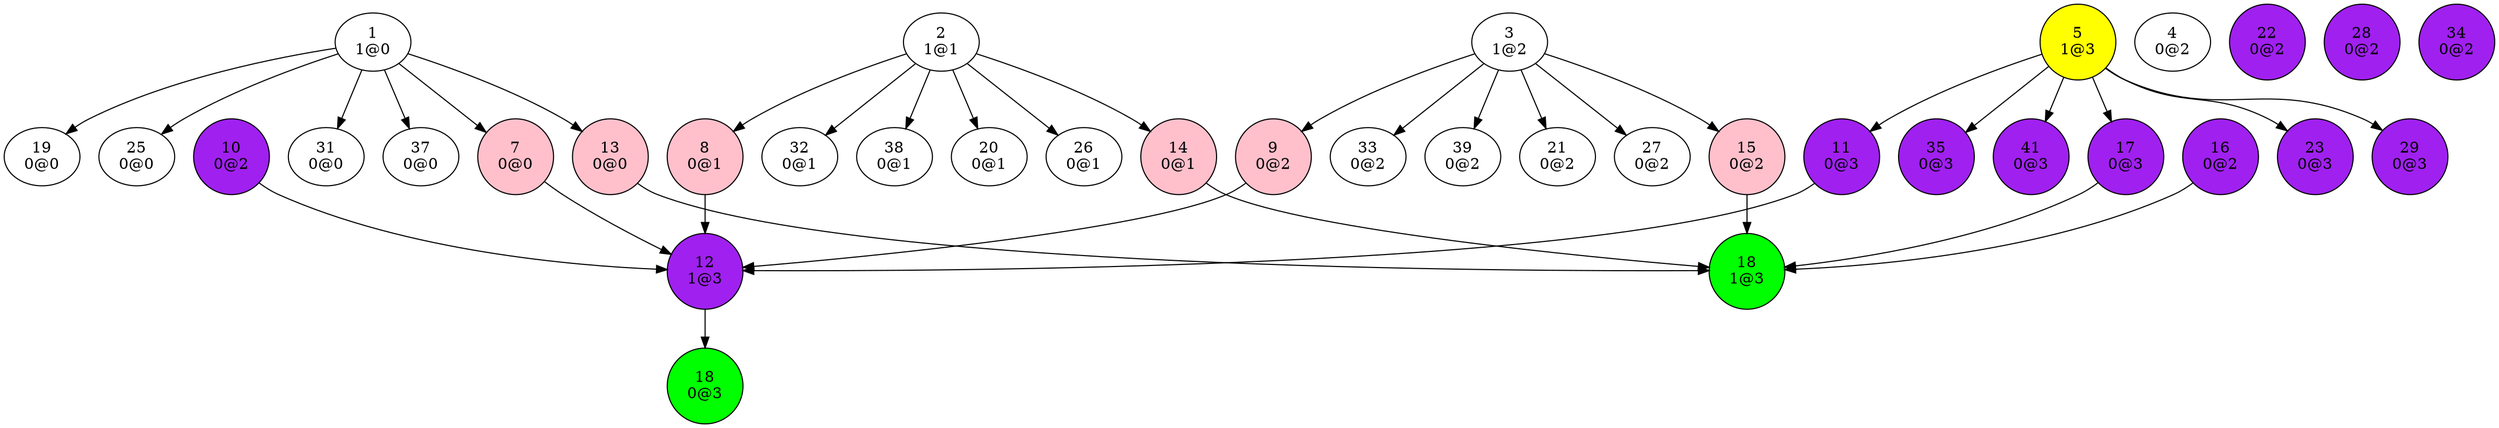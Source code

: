 digraph {
"1
1@0"->"7
0@0";
"1
1@0"->"13
0@0";
"1
1@0"->"19
0@0";
"1
1@0"->"25
0@0";
"1
1@0"->"31
0@0";
"1
1@0"->"37
0@0";
"2
1@1"->"8
0@1";
"2
1@1"->"14
0@1";
"2
1@1"->"20
0@1";
"2
1@1"->"26
0@1";
"2
1@1"->"32
0@1";
"2
1@1"->"38
0@1";
"3
1@2"->"9
0@2";
"3
1@2"->"15
0@2";
"3
1@2"->"21
0@2";
"3
1@2"->"27
0@2";
"3
1@2"->"33
0@2";
"3
1@2"->"39
0@2";
"4
0@2";
"5
1@3"->"11
0@3";
"5
1@3"->"17
0@3";
"5
1@3"->"23
0@3";
"5
1@3"->"29
0@3";
"5
1@3"->"35
0@3";
"5
1@3"->"41
0@3";
"7
0@0"->"12
1@3";
"8
0@1"->"12
1@3";
"9
0@2"->"12
1@3";
"10
0@2"->"12
1@3";
"11
0@3"->"12
1@3";
"12
1@3"->"18
0@3";
"13
0@0"->"18
1@3";
"14
0@1"->"18
1@3";
"15
0@2"->"18
1@3";
"16
0@2"->"18
1@3";
"17
0@3"->"18
1@3";
"18
0@3";
"18
1@3";
"19
0@0";
"20
0@1";
"21
0@2";
"22
0@2";
"23
0@3";
"25
0@0";
"26
0@1";
"27
0@2";
"28
0@2";
"29
0@3";
"31
0@0";
"32
0@1";
"33
0@2";
"34
0@2";
"35
0@3";
"37
0@0";
"38
0@1";
"39
0@2";
"41
0@3";
"5
1@3"[shape=circle, style=filled, fillcolor=yellow];
"7
0@0"[shape=circle, style=filled, fillcolor=pink];
"8
0@1"[shape=circle, style=filled, fillcolor=pink];
"9
0@2"[shape=circle, style=filled, fillcolor=pink];
"10
0@2"[shape=circle, style=filled, fillcolor=purple];
"11
0@3"[shape=circle, style=filled, fillcolor=purple];
"12
1@3"[shape=circle, style=filled, fillcolor=purple];
"13
0@0"[shape=circle, style=filled, fillcolor=pink];
"14
0@1"[shape=circle, style=filled, fillcolor=pink];
"15
0@2"[shape=circle, style=filled, fillcolor=pink];
"16
0@2"[shape=circle, style=filled, fillcolor=purple];
"17
0@3"[shape=circle, style=filled, fillcolor=purple];
"18
0@3"[shape=circle, style=filled, fillcolor=green];
"18
1@3"[shape=circle, style=filled, fillcolor=green];
"22
0@2"[shape=circle, style=filled, fillcolor=purple];
"23
0@3"[shape=circle, style=filled, fillcolor=purple];
"28
0@2"[shape=circle, style=filled, fillcolor=purple];
"29
0@3"[shape=circle, style=filled, fillcolor=purple];
"34
0@2"[shape=circle, style=filled, fillcolor=purple];
"35
0@3"[shape=circle, style=filled, fillcolor=purple];
"41
0@3"[shape=circle, style=filled, fillcolor=purple];
}